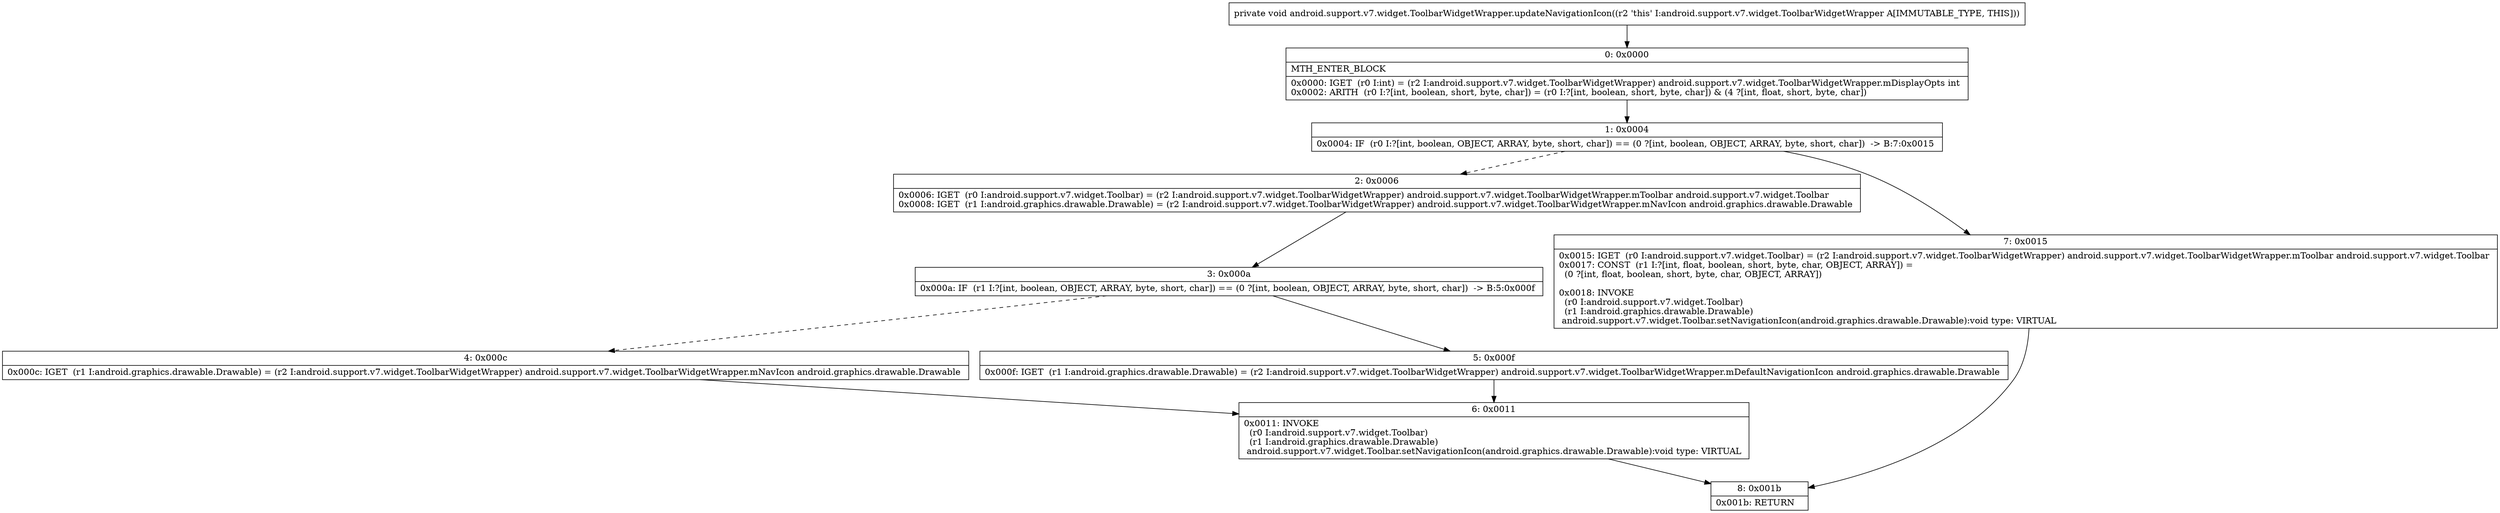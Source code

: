 digraph "CFG forandroid.support.v7.widget.ToolbarWidgetWrapper.updateNavigationIcon()V" {
Node_0 [shape=record,label="{0\:\ 0x0000|MTH_ENTER_BLOCK\l|0x0000: IGET  (r0 I:int) = (r2 I:android.support.v7.widget.ToolbarWidgetWrapper) android.support.v7.widget.ToolbarWidgetWrapper.mDisplayOpts int \l0x0002: ARITH  (r0 I:?[int, boolean, short, byte, char]) = (r0 I:?[int, boolean, short, byte, char]) & (4 ?[int, float, short, byte, char]) \l}"];
Node_1 [shape=record,label="{1\:\ 0x0004|0x0004: IF  (r0 I:?[int, boolean, OBJECT, ARRAY, byte, short, char]) == (0 ?[int, boolean, OBJECT, ARRAY, byte, short, char])  \-\> B:7:0x0015 \l}"];
Node_2 [shape=record,label="{2\:\ 0x0006|0x0006: IGET  (r0 I:android.support.v7.widget.Toolbar) = (r2 I:android.support.v7.widget.ToolbarWidgetWrapper) android.support.v7.widget.ToolbarWidgetWrapper.mToolbar android.support.v7.widget.Toolbar \l0x0008: IGET  (r1 I:android.graphics.drawable.Drawable) = (r2 I:android.support.v7.widget.ToolbarWidgetWrapper) android.support.v7.widget.ToolbarWidgetWrapper.mNavIcon android.graphics.drawable.Drawable \l}"];
Node_3 [shape=record,label="{3\:\ 0x000a|0x000a: IF  (r1 I:?[int, boolean, OBJECT, ARRAY, byte, short, char]) == (0 ?[int, boolean, OBJECT, ARRAY, byte, short, char])  \-\> B:5:0x000f \l}"];
Node_4 [shape=record,label="{4\:\ 0x000c|0x000c: IGET  (r1 I:android.graphics.drawable.Drawable) = (r2 I:android.support.v7.widget.ToolbarWidgetWrapper) android.support.v7.widget.ToolbarWidgetWrapper.mNavIcon android.graphics.drawable.Drawable \l}"];
Node_5 [shape=record,label="{5\:\ 0x000f|0x000f: IGET  (r1 I:android.graphics.drawable.Drawable) = (r2 I:android.support.v7.widget.ToolbarWidgetWrapper) android.support.v7.widget.ToolbarWidgetWrapper.mDefaultNavigationIcon android.graphics.drawable.Drawable \l}"];
Node_6 [shape=record,label="{6\:\ 0x0011|0x0011: INVOKE  \l  (r0 I:android.support.v7.widget.Toolbar)\l  (r1 I:android.graphics.drawable.Drawable)\l android.support.v7.widget.Toolbar.setNavigationIcon(android.graphics.drawable.Drawable):void type: VIRTUAL \l}"];
Node_7 [shape=record,label="{7\:\ 0x0015|0x0015: IGET  (r0 I:android.support.v7.widget.Toolbar) = (r2 I:android.support.v7.widget.ToolbarWidgetWrapper) android.support.v7.widget.ToolbarWidgetWrapper.mToolbar android.support.v7.widget.Toolbar \l0x0017: CONST  (r1 I:?[int, float, boolean, short, byte, char, OBJECT, ARRAY]) = \l  (0 ?[int, float, boolean, short, byte, char, OBJECT, ARRAY])\l \l0x0018: INVOKE  \l  (r0 I:android.support.v7.widget.Toolbar)\l  (r1 I:android.graphics.drawable.Drawable)\l android.support.v7.widget.Toolbar.setNavigationIcon(android.graphics.drawable.Drawable):void type: VIRTUAL \l}"];
Node_8 [shape=record,label="{8\:\ 0x001b|0x001b: RETURN   \l}"];
MethodNode[shape=record,label="{private void android.support.v7.widget.ToolbarWidgetWrapper.updateNavigationIcon((r2 'this' I:android.support.v7.widget.ToolbarWidgetWrapper A[IMMUTABLE_TYPE, THIS])) }"];
MethodNode -> Node_0;
Node_0 -> Node_1;
Node_1 -> Node_2[style=dashed];
Node_1 -> Node_7;
Node_2 -> Node_3;
Node_3 -> Node_4[style=dashed];
Node_3 -> Node_5;
Node_4 -> Node_6;
Node_5 -> Node_6;
Node_6 -> Node_8;
Node_7 -> Node_8;
}

